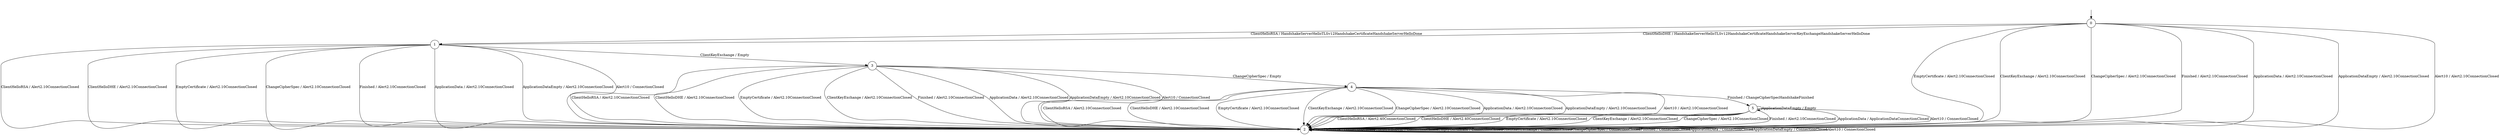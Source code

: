 digraph g {
__start0 [label="" shape="none"];

	s0 [shape="circle" label="0"];
	s1 [shape="circle" label="1"];
	s2 [shape="circle" label="2"];
	s3 [shape="circle" label="3"];
	s4 [shape="circle" label="4"];
	s5 [shape="circle" label="5"];
	s0 -> s1 [label="ClientHelloRSA / HandshakeServerHelloTLSv12HandshakeCertificateHandshakeServerHelloDone"];
	s0 -> s1 [label="ClientHelloDHE / HandshakeServerHelloTLSv12HandshakeCertificateHandshakeServerKeyExchangeHandshakeServerHelloDone"];
	s0 -> s2 [label="EmptyCertificate / Alert2.10ConnectionClosed"];
	s0 -> s2 [label="ClientKeyExchange / Alert2.10ConnectionClosed"];
	s0 -> s2 [label="ChangeCipherSpec / Alert2.10ConnectionClosed"];
	s0 -> s2 [label="Finished / Alert2.10ConnectionClosed"];
	s0 -> s2 [label="ApplicationData / Alert2.10ConnectionClosed"];
	s0 -> s2 [label="ApplicationDataEmpty / Alert2.10ConnectionClosed"];
	s0 -> s2 [label="Alert10 / Alert2.10ConnectionClosed"];
	s1 -> s2 [label="ClientHelloRSA / Alert2.10ConnectionClosed"];
	s1 -> s2 [label="ClientHelloDHE / Alert2.10ConnectionClosed"];
	s1 -> s2 [label="EmptyCertificate / Alert2.10ConnectionClosed"];
	s1 -> s3 [label="ClientKeyExchange / Empty"];
	s1 -> s2 [label="ChangeCipherSpec / Alert2.10ConnectionClosed"];
	s1 -> s2 [label="Finished / Alert2.10ConnectionClosed"];
	s1 -> s2 [label="ApplicationData / Alert2.10ConnectionClosed"];
	s1 -> s2 [label="ApplicationDataEmpty / Alert2.10ConnectionClosed"];
	s1 -> s2 [label="Alert10 / ConnectionClosed"];
	s2 -> s2 [label="ClientHelloRSA / ConnectionClosed"];
	s2 -> s2 [label="ClientHelloDHE / ConnectionClosed"];
	s2 -> s2 [label="EmptyCertificate / ConnectionClosed"];
	s2 -> s2 [label="ClientKeyExchange / ConnectionClosed"];
	s2 -> s2 [label="ChangeCipherSpec / ConnectionClosed"];
	s2 -> s2 [label="Finished / ConnectionClosed"];
	s2 -> s2 [label="ApplicationData / ConnectionClosed"];
	s2 -> s2 [label="ApplicationDataEmpty / ConnectionClosed"];
	s2 -> s2 [label="Alert10 / ConnectionClosed"];
	s3 -> s2 [label="ClientHelloRSA / Alert2.10ConnectionClosed"];
	s3 -> s2 [label="ClientHelloDHE / Alert2.10ConnectionClosed"];
	s3 -> s2 [label="EmptyCertificate / Alert2.10ConnectionClosed"];
	s3 -> s2 [label="ClientKeyExchange / Alert2.10ConnectionClosed"];
	s3 -> s4 [label="ChangeCipherSpec / Empty"];
	s3 -> s2 [label="Finished / Alert2.10ConnectionClosed"];
	s3 -> s2 [label="ApplicationData / Alert2.10ConnectionClosed"];
	s3 -> s2 [label="ApplicationDataEmpty / Alert2.10ConnectionClosed"];
	s3 -> s2 [label="Alert10 / ConnectionClosed"];
	s4 -> s2 [label="ClientHelloRSA / Alert2.10ConnectionClosed"];
	s4 -> s2 [label="ClientHelloDHE / Alert2.10ConnectionClosed"];
	s4 -> s2 [label="EmptyCertificate / Alert2.10ConnectionClosed"];
	s4 -> s2 [label="ClientKeyExchange / Alert2.10ConnectionClosed"];
	s4 -> s2 [label="ChangeCipherSpec / Alert2.10ConnectionClosed"];
	s4 -> s5 [label="Finished / ChangeCipherSpecHandshakeFinished"];
	s4 -> s2 [label="ApplicationData / Alert2.10ConnectionClosed"];
	s4 -> s2 [label="ApplicationDataEmpty / Alert2.10ConnectionClosed"];
	s4 -> s2 [label="Alert10 / Alert2.10ConnectionClosed"];
	s5 -> s2 [label="ClientHelloRSA / Alert2.40ConnectionClosed"];
	s5 -> s2 [label="ClientHelloDHE / Alert2.40ConnectionClosed"];
	s5 -> s2 [label="EmptyCertificate / Alert2.10ConnectionClosed"];
	s5 -> s2 [label="ClientKeyExchange / Alert2.10ConnectionClosed"];
	s5 -> s2 [label="ChangeCipherSpec / Alert2.10ConnectionClosed"];
	s5 -> s2 [label="Finished / Alert2.10ConnectionClosed"];
	s5 -> s2 [label="ApplicationData / ApplicationDataConnectionClosed"];
	s5 -> s5 [label="ApplicationDataEmpty / Empty"];
	s5 -> s2 [label="Alert10 / ConnectionClosed"];

__start0 -> s0;
}
